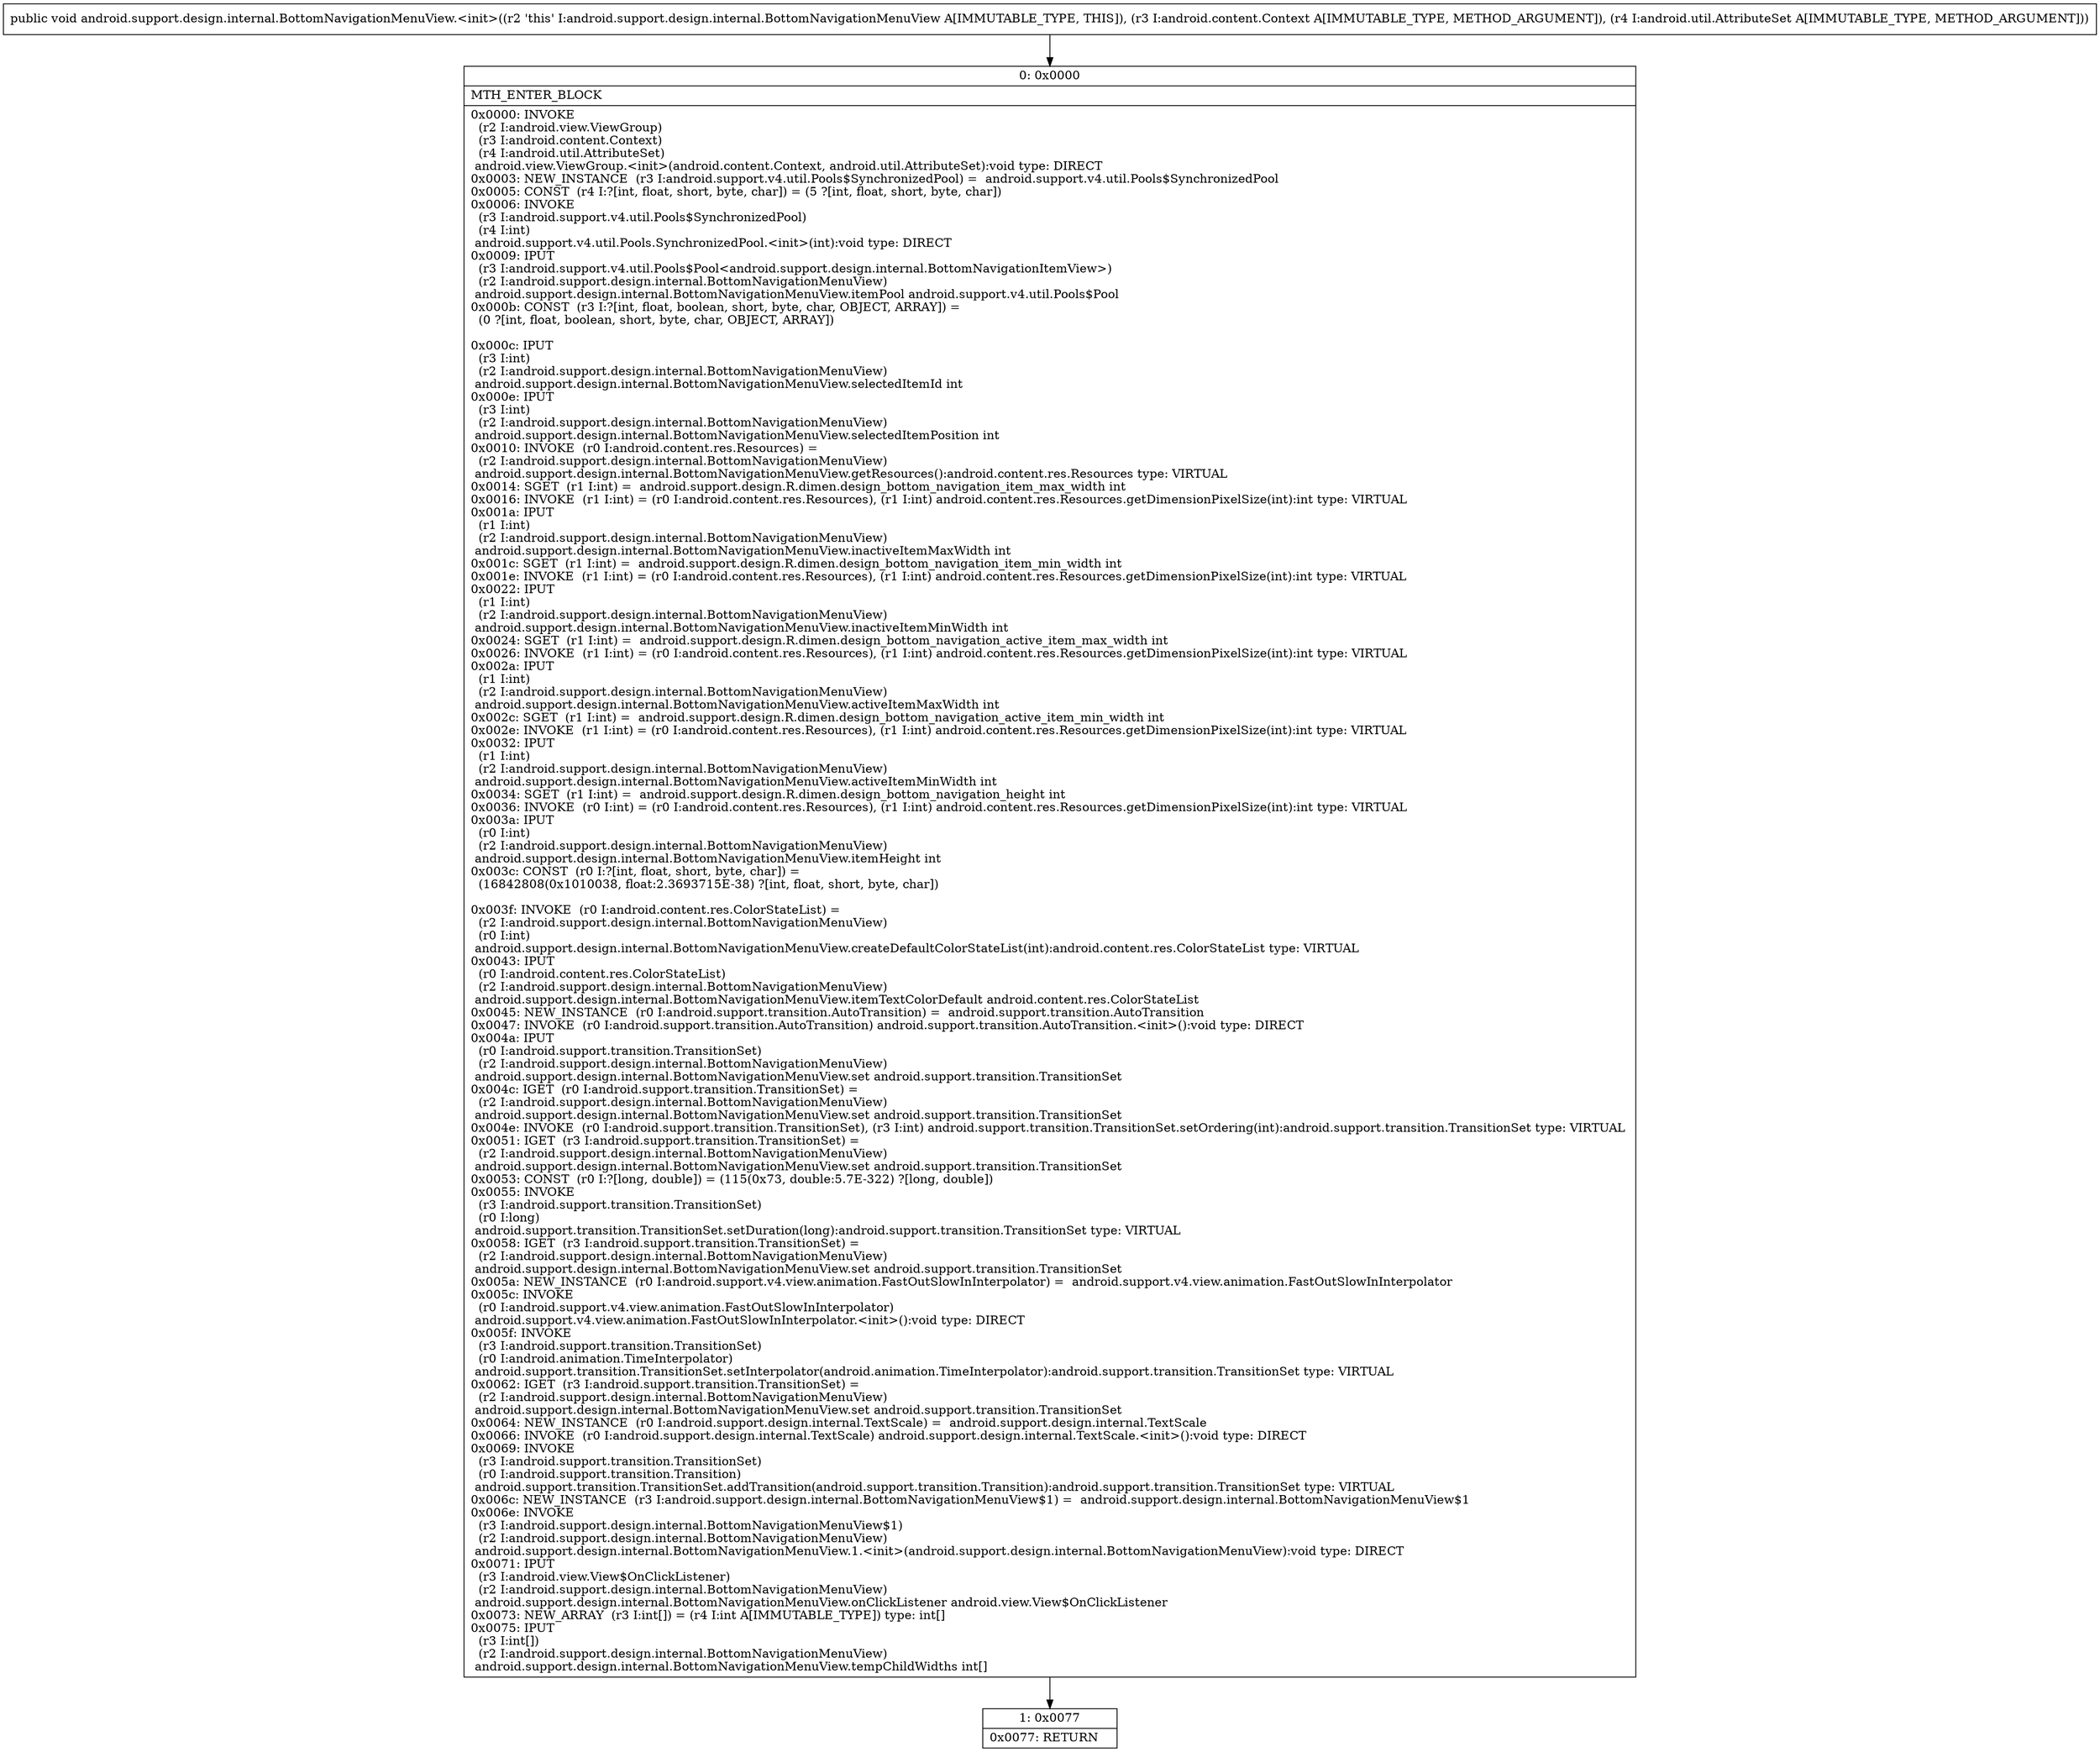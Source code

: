 digraph "CFG forandroid.support.design.internal.BottomNavigationMenuView.\<init\>(Landroid\/content\/Context;Landroid\/util\/AttributeSet;)V" {
Node_0 [shape=record,label="{0\:\ 0x0000|MTH_ENTER_BLOCK\l|0x0000: INVOKE  \l  (r2 I:android.view.ViewGroup)\l  (r3 I:android.content.Context)\l  (r4 I:android.util.AttributeSet)\l android.view.ViewGroup.\<init\>(android.content.Context, android.util.AttributeSet):void type: DIRECT \l0x0003: NEW_INSTANCE  (r3 I:android.support.v4.util.Pools$SynchronizedPool) =  android.support.v4.util.Pools$SynchronizedPool \l0x0005: CONST  (r4 I:?[int, float, short, byte, char]) = (5 ?[int, float, short, byte, char]) \l0x0006: INVOKE  \l  (r3 I:android.support.v4.util.Pools$SynchronizedPool)\l  (r4 I:int)\l android.support.v4.util.Pools.SynchronizedPool.\<init\>(int):void type: DIRECT \l0x0009: IPUT  \l  (r3 I:android.support.v4.util.Pools$Pool\<android.support.design.internal.BottomNavigationItemView\>)\l  (r2 I:android.support.design.internal.BottomNavigationMenuView)\l android.support.design.internal.BottomNavigationMenuView.itemPool android.support.v4.util.Pools$Pool \l0x000b: CONST  (r3 I:?[int, float, boolean, short, byte, char, OBJECT, ARRAY]) = \l  (0 ?[int, float, boolean, short, byte, char, OBJECT, ARRAY])\l \l0x000c: IPUT  \l  (r3 I:int)\l  (r2 I:android.support.design.internal.BottomNavigationMenuView)\l android.support.design.internal.BottomNavigationMenuView.selectedItemId int \l0x000e: IPUT  \l  (r3 I:int)\l  (r2 I:android.support.design.internal.BottomNavigationMenuView)\l android.support.design.internal.BottomNavigationMenuView.selectedItemPosition int \l0x0010: INVOKE  (r0 I:android.content.res.Resources) = \l  (r2 I:android.support.design.internal.BottomNavigationMenuView)\l android.support.design.internal.BottomNavigationMenuView.getResources():android.content.res.Resources type: VIRTUAL \l0x0014: SGET  (r1 I:int) =  android.support.design.R.dimen.design_bottom_navigation_item_max_width int \l0x0016: INVOKE  (r1 I:int) = (r0 I:android.content.res.Resources), (r1 I:int) android.content.res.Resources.getDimensionPixelSize(int):int type: VIRTUAL \l0x001a: IPUT  \l  (r1 I:int)\l  (r2 I:android.support.design.internal.BottomNavigationMenuView)\l android.support.design.internal.BottomNavigationMenuView.inactiveItemMaxWidth int \l0x001c: SGET  (r1 I:int) =  android.support.design.R.dimen.design_bottom_navigation_item_min_width int \l0x001e: INVOKE  (r1 I:int) = (r0 I:android.content.res.Resources), (r1 I:int) android.content.res.Resources.getDimensionPixelSize(int):int type: VIRTUAL \l0x0022: IPUT  \l  (r1 I:int)\l  (r2 I:android.support.design.internal.BottomNavigationMenuView)\l android.support.design.internal.BottomNavigationMenuView.inactiveItemMinWidth int \l0x0024: SGET  (r1 I:int) =  android.support.design.R.dimen.design_bottom_navigation_active_item_max_width int \l0x0026: INVOKE  (r1 I:int) = (r0 I:android.content.res.Resources), (r1 I:int) android.content.res.Resources.getDimensionPixelSize(int):int type: VIRTUAL \l0x002a: IPUT  \l  (r1 I:int)\l  (r2 I:android.support.design.internal.BottomNavigationMenuView)\l android.support.design.internal.BottomNavigationMenuView.activeItemMaxWidth int \l0x002c: SGET  (r1 I:int) =  android.support.design.R.dimen.design_bottom_navigation_active_item_min_width int \l0x002e: INVOKE  (r1 I:int) = (r0 I:android.content.res.Resources), (r1 I:int) android.content.res.Resources.getDimensionPixelSize(int):int type: VIRTUAL \l0x0032: IPUT  \l  (r1 I:int)\l  (r2 I:android.support.design.internal.BottomNavigationMenuView)\l android.support.design.internal.BottomNavigationMenuView.activeItemMinWidth int \l0x0034: SGET  (r1 I:int) =  android.support.design.R.dimen.design_bottom_navigation_height int \l0x0036: INVOKE  (r0 I:int) = (r0 I:android.content.res.Resources), (r1 I:int) android.content.res.Resources.getDimensionPixelSize(int):int type: VIRTUAL \l0x003a: IPUT  \l  (r0 I:int)\l  (r2 I:android.support.design.internal.BottomNavigationMenuView)\l android.support.design.internal.BottomNavigationMenuView.itemHeight int \l0x003c: CONST  (r0 I:?[int, float, short, byte, char]) = \l  (16842808(0x1010038, float:2.3693715E\-38) ?[int, float, short, byte, char])\l \l0x003f: INVOKE  (r0 I:android.content.res.ColorStateList) = \l  (r2 I:android.support.design.internal.BottomNavigationMenuView)\l  (r0 I:int)\l android.support.design.internal.BottomNavigationMenuView.createDefaultColorStateList(int):android.content.res.ColorStateList type: VIRTUAL \l0x0043: IPUT  \l  (r0 I:android.content.res.ColorStateList)\l  (r2 I:android.support.design.internal.BottomNavigationMenuView)\l android.support.design.internal.BottomNavigationMenuView.itemTextColorDefault android.content.res.ColorStateList \l0x0045: NEW_INSTANCE  (r0 I:android.support.transition.AutoTransition) =  android.support.transition.AutoTransition \l0x0047: INVOKE  (r0 I:android.support.transition.AutoTransition) android.support.transition.AutoTransition.\<init\>():void type: DIRECT \l0x004a: IPUT  \l  (r0 I:android.support.transition.TransitionSet)\l  (r2 I:android.support.design.internal.BottomNavigationMenuView)\l android.support.design.internal.BottomNavigationMenuView.set android.support.transition.TransitionSet \l0x004c: IGET  (r0 I:android.support.transition.TransitionSet) = \l  (r2 I:android.support.design.internal.BottomNavigationMenuView)\l android.support.design.internal.BottomNavigationMenuView.set android.support.transition.TransitionSet \l0x004e: INVOKE  (r0 I:android.support.transition.TransitionSet), (r3 I:int) android.support.transition.TransitionSet.setOrdering(int):android.support.transition.TransitionSet type: VIRTUAL \l0x0051: IGET  (r3 I:android.support.transition.TransitionSet) = \l  (r2 I:android.support.design.internal.BottomNavigationMenuView)\l android.support.design.internal.BottomNavigationMenuView.set android.support.transition.TransitionSet \l0x0053: CONST  (r0 I:?[long, double]) = (115(0x73, double:5.7E\-322) ?[long, double]) \l0x0055: INVOKE  \l  (r3 I:android.support.transition.TransitionSet)\l  (r0 I:long)\l android.support.transition.TransitionSet.setDuration(long):android.support.transition.TransitionSet type: VIRTUAL \l0x0058: IGET  (r3 I:android.support.transition.TransitionSet) = \l  (r2 I:android.support.design.internal.BottomNavigationMenuView)\l android.support.design.internal.BottomNavigationMenuView.set android.support.transition.TransitionSet \l0x005a: NEW_INSTANCE  (r0 I:android.support.v4.view.animation.FastOutSlowInInterpolator) =  android.support.v4.view.animation.FastOutSlowInInterpolator \l0x005c: INVOKE  \l  (r0 I:android.support.v4.view.animation.FastOutSlowInInterpolator)\l android.support.v4.view.animation.FastOutSlowInInterpolator.\<init\>():void type: DIRECT \l0x005f: INVOKE  \l  (r3 I:android.support.transition.TransitionSet)\l  (r0 I:android.animation.TimeInterpolator)\l android.support.transition.TransitionSet.setInterpolator(android.animation.TimeInterpolator):android.support.transition.TransitionSet type: VIRTUAL \l0x0062: IGET  (r3 I:android.support.transition.TransitionSet) = \l  (r2 I:android.support.design.internal.BottomNavigationMenuView)\l android.support.design.internal.BottomNavigationMenuView.set android.support.transition.TransitionSet \l0x0064: NEW_INSTANCE  (r0 I:android.support.design.internal.TextScale) =  android.support.design.internal.TextScale \l0x0066: INVOKE  (r0 I:android.support.design.internal.TextScale) android.support.design.internal.TextScale.\<init\>():void type: DIRECT \l0x0069: INVOKE  \l  (r3 I:android.support.transition.TransitionSet)\l  (r0 I:android.support.transition.Transition)\l android.support.transition.TransitionSet.addTransition(android.support.transition.Transition):android.support.transition.TransitionSet type: VIRTUAL \l0x006c: NEW_INSTANCE  (r3 I:android.support.design.internal.BottomNavigationMenuView$1) =  android.support.design.internal.BottomNavigationMenuView$1 \l0x006e: INVOKE  \l  (r3 I:android.support.design.internal.BottomNavigationMenuView$1)\l  (r2 I:android.support.design.internal.BottomNavigationMenuView)\l android.support.design.internal.BottomNavigationMenuView.1.\<init\>(android.support.design.internal.BottomNavigationMenuView):void type: DIRECT \l0x0071: IPUT  \l  (r3 I:android.view.View$OnClickListener)\l  (r2 I:android.support.design.internal.BottomNavigationMenuView)\l android.support.design.internal.BottomNavigationMenuView.onClickListener android.view.View$OnClickListener \l0x0073: NEW_ARRAY  (r3 I:int[]) = (r4 I:int A[IMMUTABLE_TYPE]) type: int[] \l0x0075: IPUT  \l  (r3 I:int[])\l  (r2 I:android.support.design.internal.BottomNavigationMenuView)\l android.support.design.internal.BottomNavigationMenuView.tempChildWidths int[] \l}"];
Node_1 [shape=record,label="{1\:\ 0x0077|0x0077: RETURN   \l}"];
MethodNode[shape=record,label="{public void android.support.design.internal.BottomNavigationMenuView.\<init\>((r2 'this' I:android.support.design.internal.BottomNavigationMenuView A[IMMUTABLE_TYPE, THIS]), (r3 I:android.content.Context A[IMMUTABLE_TYPE, METHOD_ARGUMENT]), (r4 I:android.util.AttributeSet A[IMMUTABLE_TYPE, METHOD_ARGUMENT])) }"];
MethodNode -> Node_0;
Node_0 -> Node_1;
}

